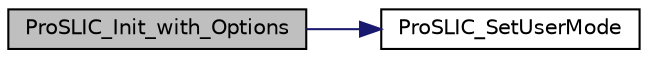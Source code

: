 digraph "ProSLIC_Init_with_Options"
{
  edge [fontname="Helvetica",fontsize="10",labelfontname="Helvetica",labelfontsize="10"];
  node [fontname="Helvetica",fontsize="10",shape=record];
  rankdir="LR";
  Node1 [label="ProSLIC_Init_with_Options",height=0.2,width=0.4,color="black", fillcolor="grey75", style="filled", fontcolor="black"];
  Node1 -> Node2 [color="midnightblue",fontsize="10",style="solid",fontname="Helvetica"];
  Node2 [label="ProSLIC_SetUserMode",height=0.2,width=0.4,color="black", fillcolor="white", style="filled",URL="$group___m_i_s_c.html#ga0cf0fdd34480cbc40e670eb1b73e2708",tooltip="Sets the ProSLIC into User Access Mode (UAM) on parts that support this. This is mainly used internal..."];
}
